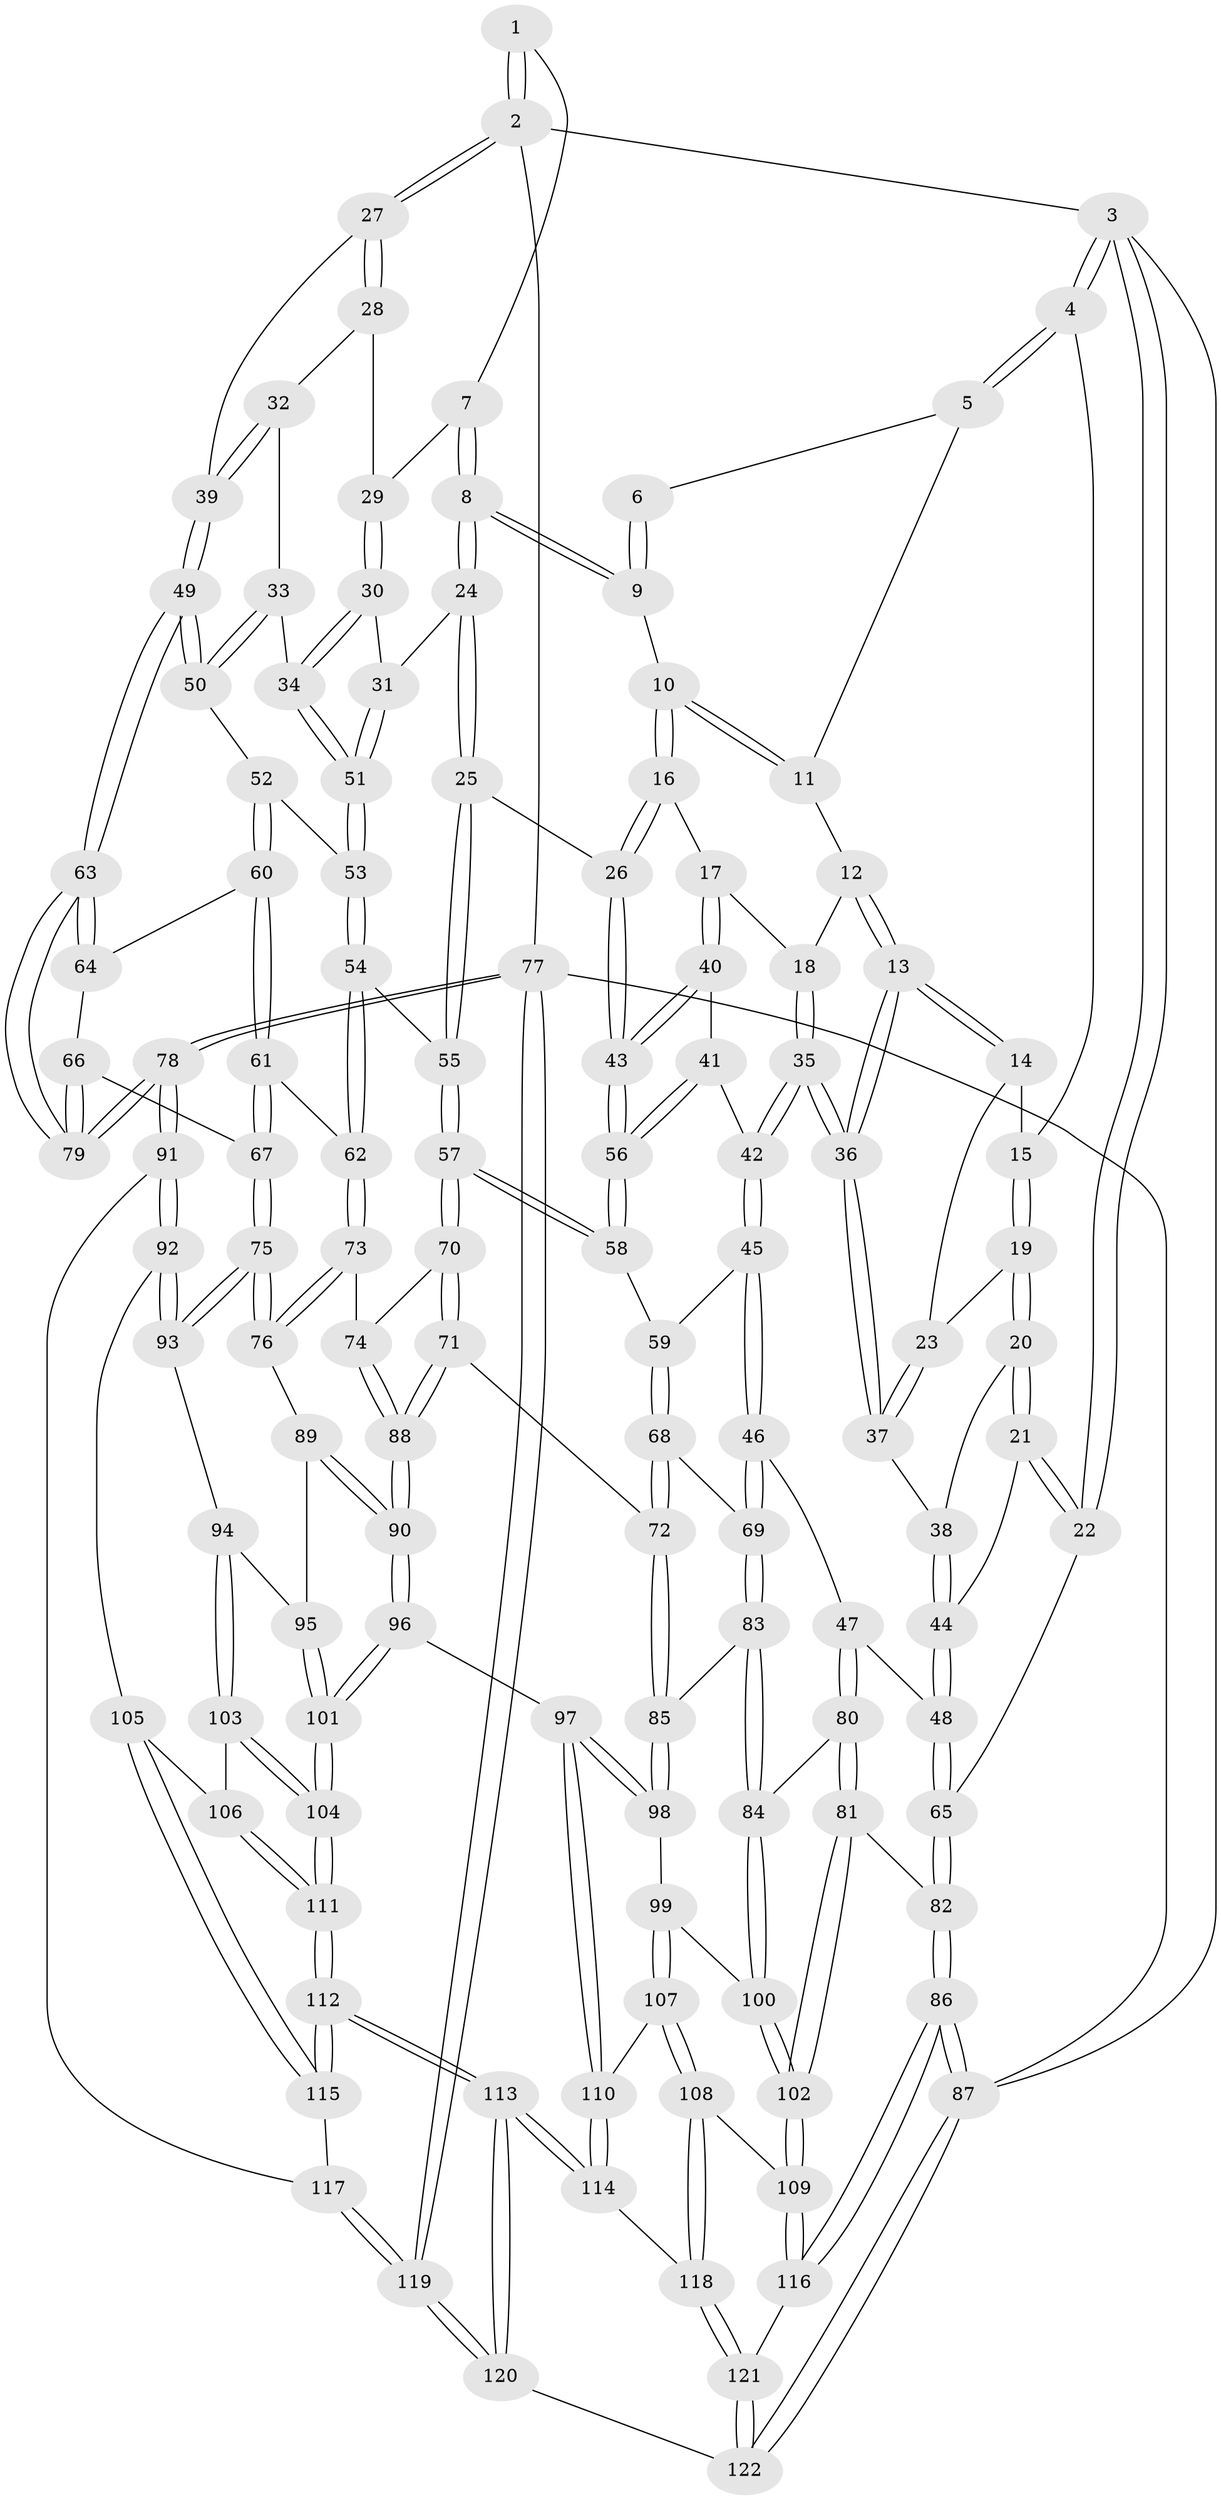 // coarse degree distribution, {7: 0.0547945205479452, 6: 0.1506849315068493, 2: 0.0273972602739726, 5: 0.3424657534246575, 4: 0.3013698630136986, 3: 0.1232876712328767}
// Generated by graph-tools (version 1.1) at 2025/21/03/04/25 18:21:25]
// undirected, 122 vertices, 302 edges
graph export_dot {
graph [start="1"]
  node [color=gray90,style=filled];
  1 [pos="+0.8117387193573851+0"];
  2 [pos="+1+0"];
  3 [pos="+0+0"];
  4 [pos="+0.006053301396635801+0"];
  5 [pos="+0.3618409418123599+0"];
  6 [pos="+0.602871456770171+0"];
  7 [pos="+0.7904182726867652+0.04850482456630524"];
  8 [pos="+0.696011035479865+0.08773726816272027"];
  9 [pos="+0.6080933899950267+0.04661355796993028"];
  10 [pos="+0.5663633908484519+0.07504663337445237"];
  11 [pos="+0.3911507001814482+0"];
  12 [pos="+0.3903189085761224+0"];
  13 [pos="+0.3008111741958458+0.11749679710851108"];
  14 [pos="+0.20164032108118934+0.05212449607265164"];
  15 [pos="+0.11569520551281105+0"];
  16 [pos="+0.5285835336591483+0.13112136135967253"];
  17 [pos="+0.5144394748558808+0.1341466180920802"];
  18 [pos="+0.4471161593193312+0.10799631261843778"];
  19 [pos="+0.09954963301406433+0.1499968368008125"];
  20 [pos="+0.09693584844509154+0.1567242490204079"];
  21 [pos="+0.06396849322118997+0.22110810806206224"];
  22 [pos="+0+0.22984025642573847"];
  23 [pos="+0.19540214141384118+0.1496022908037403"];
  24 [pos="+0.6754209799770163+0.19176716115457246"];
  25 [pos="+0.6467839111333357+0.212680358009546"];
  26 [pos="+0.5871636914526918+0.19037716363188292"];
  27 [pos="+1+0"];
  28 [pos="+0.9274071413106734+0.07196095583652981"];
  29 [pos="+0.8027556886899608+0.06164280628735263"];
  30 [pos="+0.8097313776848011+0.09245086676645785"];
  31 [pos="+0.7310548375618615+0.2100576972371149"];
  32 [pos="+0.9181402405083157+0.17195814359731126"];
  33 [pos="+0.8929540891751905+0.18719215423340602"];
  34 [pos="+0.8486068824336863+0.18940948994737078"];
  35 [pos="+0.33412926862877923+0.1902447488879317"];
  36 [pos="+0.31538466763883904+0.17039976735552537"];
  37 [pos="+0.214159653148291+0.17955434133962725"];
  38 [pos="+0.20618305497205155+0.18975286861697196"];
  39 [pos="+1+0.18510988313577445"];
  40 [pos="+0.4780553510275674+0.21759522115478092"];
  41 [pos="+0.40355228955537514+0.232261500443064"];
  42 [pos="+0.342143732131555+0.23157159302262834"];
  43 [pos="+0.5168989161915178+0.2891422381466707"];
  44 [pos="+0.14937669824561992+0.2946615855743556"];
  45 [pos="+0.31416732239931194+0.32853657310022344"];
  46 [pos="+0.21796321886669603+0.4108391552079608"];
  47 [pos="+0.2127422561863029+0.41091745642983224"];
  48 [pos="+0.15367138843702577+0.30283785298535004"];
  49 [pos="+1+0.20769239309233853"];
  50 [pos="+0.9597313360602127+0.28373999116392495"];
  51 [pos="+0.8074928103230836+0.26051384127981314"];
  52 [pos="+0.9173323771165309+0.31700324823795656"];
  53 [pos="+0.8094667035677456+0.28779155007096074"];
  54 [pos="+0.7610995878372447+0.35783528716960644"];
  55 [pos="+0.6422901206395977+0.3116659249037944"];
  56 [pos="+0.5208188857443002+0.34407197992627775"];
  57 [pos="+0.5564701830721631+0.3641915722721353"];
  58 [pos="+0.5224550286780114+0.3525962827847833"];
  59 [pos="+0.4846396288402232+0.3666815946993834"];
  60 [pos="+0.9244694807888604+0.3640795548983915"];
  61 [pos="+0.8485327853814799+0.4139944024876754"];
  62 [pos="+0.7630183841560361+0.3710994533278089"];
  63 [pos="+1+0.38560765861648"];
  64 [pos="+0.9433610466696991+0.38777842283005487"];
  65 [pos="+0+0.3762391125300573"];
  66 [pos="+0.927905014822592+0.5192805267984836"];
  67 [pos="+0.910550515381762+0.5265357411531173"];
  68 [pos="+0.44863999548363065+0.45984955102645775"];
  69 [pos="+0.27239618178843994+0.4625648070352645"];
  70 [pos="+0.590316906244983+0.4467106227414311"];
  71 [pos="+0.4971136742586364+0.5677715832139397"];
  72 [pos="+0.4869738554591921+0.5641557326557196"];
  73 [pos="+0.7133860945868892+0.5044701273588282"];
  74 [pos="+0.7129102336853885+0.5043441172138758"];
  75 [pos="+0.8851537772693993+0.5524035887133607"];
  76 [pos="+0.7214065736268404+0.5189031917123187"];
  77 [pos="+1+1"];
  78 [pos="+1+0.8202443264240104"];
  79 [pos="+1+0.5171777440393572"];
  80 [pos="+0.05672098948051019+0.5248868549084132"];
  81 [pos="+0+0.5813468253312191"];
  82 [pos="+0+0.5775001123828041"];
  83 [pos="+0.3446582242260716+0.5826478309365692"];
  84 [pos="+0.26597020216648265+0.6813576417442382"];
  85 [pos="+0.36073448830744415+0.5872128052009725"];
  86 [pos="+0+1"];
  87 [pos="+0+1"];
  88 [pos="+0.5165655144709249+0.5937184853613201"];
  89 [pos="+0.7123969432067464+0.5551781745187313"];
  90 [pos="+0.5566920716513205+0.6809760933943405"];
  91 [pos="+1+0.8009478414105885"];
  92 [pos="+1+0.7502323275468767"];
  93 [pos="+0.886294377060248+0.6475397258014365"];
  94 [pos="+0.8000819905954674+0.7180912671530326"];
  95 [pos="+0.7463536372993571+0.6813267369188389"];
  96 [pos="+0.5579405018513457+0.7168246863741776"];
  97 [pos="+0.4573570591915172+0.7468411701176358"];
  98 [pos="+0.40571071567072975+0.6994978928483073"];
  99 [pos="+0.2668026759714888+0.7321966786938504"];
  100 [pos="+0.2638710303265389+0.728933534160117"];
  101 [pos="+0.5681480699120456+0.7268354248312767"];
  102 [pos="+0.10033735627180759+0.7718326564329308"];
  103 [pos="+0.7999475932955278+0.7304659522755023"];
  104 [pos="+0.6094765053447615+0.824075396109511"];
  105 [pos="+0.8207960524315769+0.79317264826585"];
  106 [pos="+0.8102597190120557+0.7649428901009717"];
  107 [pos="+0.31045161774382357+0.8143076898670921"];
  108 [pos="+0.21356355031309598+0.903043249890914"];
  109 [pos="+0.11537513554989151+0.8556051534565469"];
  110 [pos="+0.3826004805709889+0.8389667676465581"];
  111 [pos="+0.6152010520572083+0.8615456846666253"];
  112 [pos="+0.6213902061216248+0.9203753122846838"];
  113 [pos="+0.5551126925694158+1"];
  114 [pos="+0.40200687485427156+0.8871359870652401"];
  115 [pos="+0.821742115756502+0.854593930265177"];
  116 [pos="+0.06903938291277173+0.9128943564656425"];
  117 [pos="+0.8544070287137+0.886670625619326"];
  118 [pos="+0.23509939518050643+0.9748467686031386"];
  119 [pos="+0.8882269279226234+1"];
  120 [pos="+0.55606742463801+1"];
  121 [pos="+0.2367668898804422+1"];
  122 [pos="+0.26194875371105486+1"];
  1 -- 2;
  1 -- 2;
  1 -- 7;
  2 -- 3;
  2 -- 27;
  2 -- 27;
  2 -- 77;
  3 -- 4;
  3 -- 4;
  3 -- 22;
  3 -- 22;
  3 -- 87;
  4 -- 5;
  4 -- 5;
  4 -- 15;
  5 -- 6;
  5 -- 11;
  6 -- 9;
  6 -- 9;
  7 -- 8;
  7 -- 8;
  7 -- 29;
  8 -- 9;
  8 -- 9;
  8 -- 24;
  8 -- 24;
  9 -- 10;
  10 -- 11;
  10 -- 11;
  10 -- 16;
  10 -- 16;
  11 -- 12;
  12 -- 13;
  12 -- 13;
  12 -- 18;
  13 -- 14;
  13 -- 14;
  13 -- 36;
  13 -- 36;
  14 -- 15;
  14 -- 23;
  15 -- 19;
  15 -- 19;
  16 -- 17;
  16 -- 26;
  16 -- 26;
  17 -- 18;
  17 -- 40;
  17 -- 40;
  18 -- 35;
  18 -- 35;
  19 -- 20;
  19 -- 20;
  19 -- 23;
  20 -- 21;
  20 -- 21;
  20 -- 38;
  21 -- 22;
  21 -- 22;
  21 -- 44;
  22 -- 65;
  23 -- 37;
  23 -- 37;
  24 -- 25;
  24 -- 25;
  24 -- 31;
  25 -- 26;
  25 -- 55;
  25 -- 55;
  26 -- 43;
  26 -- 43;
  27 -- 28;
  27 -- 28;
  27 -- 39;
  28 -- 29;
  28 -- 32;
  29 -- 30;
  29 -- 30;
  30 -- 31;
  30 -- 34;
  30 -- 34;
  31 -- 51;
  31 -- 51;
  32 -- 33;
  32 -- 39;
  32 -- 39;
  33 -- 34;
  33 -- 50;
  33 -- 50;
  34 -- 51;
  34 -- 51;
  35 -- 36;
  35 -- 36;
  35 -- 42;
  35 -- 42;
  36 -- 37;
  36 -- 37;
  37 -- 38;
  38 -- 44;
  38 -- 44;
  39 -- 49;
  39 -- 49;
  40 -- 41;
  40 -- 43;
  40 -- 43;
  41 -- 42;
  41 -- 56;
  41 -- 56;
  42 -- 45;
  42 -- 45;
  43 -- 56;
  43 -- 56;
  44 -- 48;
  44 -- 48;
  45 -- 46;
  45 -- 46;
  45 -- 59;
  46 -- 47;
  46 -- 69;
  46 -- 69;
  47 -- 48;
  47 -- 80;
  47 -- 80;
  48 -- 65;
  48 -- 65;
  49 -- 50;
  49 -- 50;
  49 -- 63;
  49 -- 63;
  50 -- 52;
  51 -- 53;
  51 -- 53;
  52 -- 53;
  52 -- 60;
  52 -- 60;
  53 -- 54;
  53 -- 54;
  54 -- 55;
  54 -- 62;
  54 -- 62;
  55 -- 57;
  55 -- 57;
  56 -- 58;
  56 -- 58;
  57 -- 58;
  57 -- 58;
  57 -- 70;
  57 -- 70;
  58 -- 59;
  59 -- 68;
  59 -- 68;
  60 -- 61;
  60 -- 61;
  60 -- 64;
  61 -- 62;
  61 -- 67;
  61 -- 67;
  62 -- 73;
  62 -- 73;
  63 -- 64;
  63 -- 64;
  63 -- 79;
  63 -- 79;
  64 -- 66;
  65 -- 82;
  65 -- 82;
  66 -- 67;
  66 -- 79;
  66 -- 79;
  67 -- 75;
  67 -- 75;
  68 -- 69;
  68 -- 72;
  68 -- 72;
  69 -- 83;
  69 -- 83;
  70 -- 71;
  70 -- 71;
  70 -- 74;
  71 -- 72;
  71 -- 88;
  71 -- 88;
  72 -- 85;
  72 -- 85;
  73 -- 74;
  73 -- 76;
  73 -- 76;
  74 -- 88;
  74 -- 88;
  75 -- 76;
  75 -- 76;
  75 -- 93;
  75 -- 93;
  76 -- 89;
  77 -- 78;
  77 -- 78;
  77 -- 119;
  77 -- 119;
  77 -- 87;
  78 -- 79;
  78 -- 79;
  78 -- 91;
  78 -- 91;
  80 -- 81;
  80 -- 81;
  80 -- 84;
  81 -- 82;
  81 -- 102;
  81 -- 102;
  82 -- 86;
  82 -- 86;
  83 -- 84;
  83 -- 84;
  83 -- 85;
  84 -- 100;
  84 -- 100;
  85 -- 98;
  85 -- 98;
  86 -- 87;
  86 -- 87;
  86 -- 116;
  86 -- 116;
  87 -- 122;
  87 -- 122;
  88 -- 90;
  88 -- 90;
  89 -- 90;
  89 -- 90;
  89 -- 95;
  90 -- 96;
  90 -- 96;
  91 -- 92;
  91 -- 92;
  91 -- 117;
  92 -- 93;
  92 -- 93;
  92 -- 105;
  93 -- 94;
  94 -- 95;
  94 -- 103;
  94 -- 103;
  95 -- 101;
  95 -- 101;
  96 -- 97;
  96 -- 101;
  96 -- 101;
  97 -- 98;
  97 -- 98;
  97 -- 110;
  97 -- 110;
  98 -- 99;
  99 -- 100;
  99 -- 107;
  99 -- 107;
  100 -- 102;
  100 -- 102;
  101 -- 104;
  101 -- 104;
  102 -- 109;
  102 -- 109;
  103 -- 104;
  103 -- 104;
  103 -- 106;
  104 -- 111;
  104 -- 111;
  105 -- 106;
  105 -- 115;
  105 -- 115;
  106 -- 111;
  106 -- 111;
  107 -- 108;
  107 -- 108;
  107 -- 110;
  108 -- 109;
  108 -- 118;
  108 -- 118;
  109 -- 116;
  109 -- 116;
  110 -- 114;
  110 -- 114;
  111 -- 112;
  111 -- 112;
  112 -- 113;
  112 -- 113;
  112 -- 115;
  112 -- 115;
  113 -- 114;
  113 -- 114;
  113 -- 120;
  113 -- 120;
  114 -- 118;
  115 -- 117;
  116 -- 121;
  117 -- 119;
  117 -- 119;
  118 -- 121;
  118 -- 121;
  119 -- 120;
  119 -- 120;
  120 -- 122;
  121 -- 122;
  121 -- 122;
}

